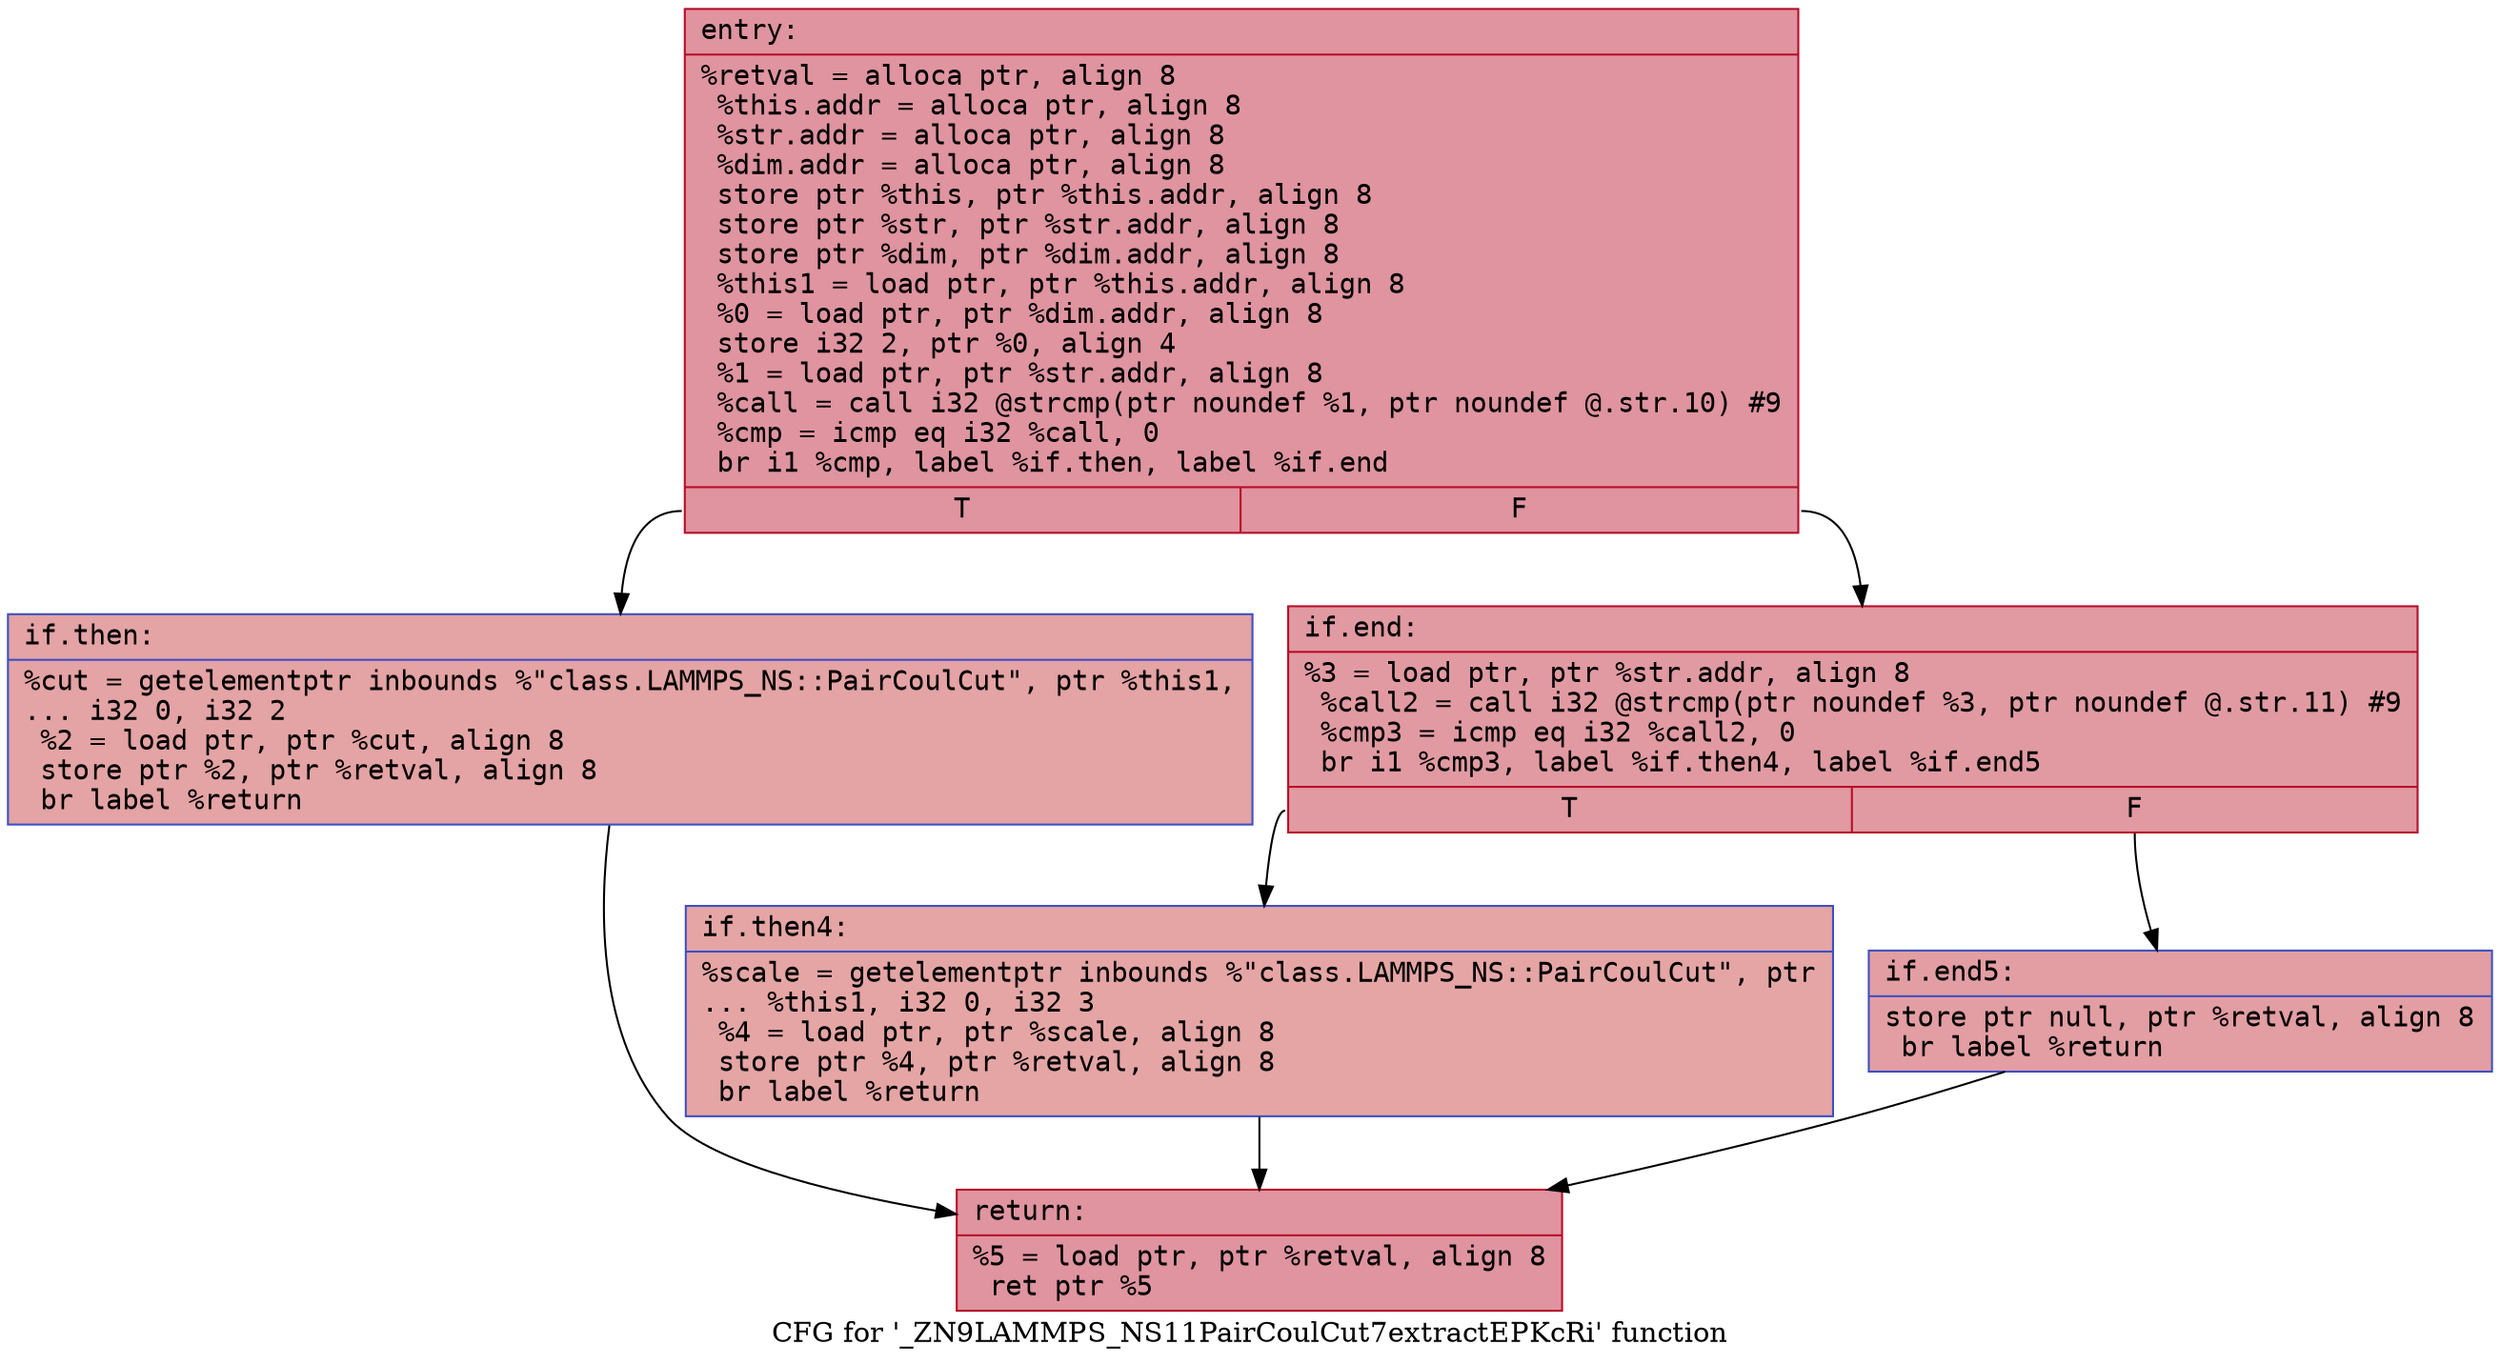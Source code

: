 digraph "CFG for '_ZN9LAMMPS_NS11PairCoulCut7extractEPKcRi' function" {
	label="CFG for '_ZN9LAMMPS_NS11PairCoulCut7extractEPKcRi' function";

	Node0x56011ec05850 [shape=record,color="#b70d28ff", style=filled, fillcolor="#b70d2870" fontname="Courier",label="{entry:\l|  %retval = alloca ptr, align 8\l  %this.addr = alloca ptr, align 8\l  %str.addr = alloca ptr, align 8\l  %dim.addr = alloca ptr, align 8\l  store ptr %this, ptr %this.addr, align 8\l  store ptr %str, ptr %str.addr, align 8\l  store ptr %dim, ptr %dim.addr, align 8\l  %this1 = load ptr, ptr %this.addr, align 8\l  %0 = load ptr, ptr %dim.addr, align 8\l  store i32 2, ptr %0, align 4\l  %1 = load ptr, ptr %str.addr, align 8\l  %call = call i32 @strcmp(ptr noundef %1, ptr noundef @.str.10) #9\l  %cmp = icmp eq i32 %call, 0\l  br i1 %cmp, label %if.then, label %if.end\l|{<s0>T|<s1>F}}"];
	Node0x56011ec05850:s0 -> Node0x56011ec06110[tooltip="entry -> if.then\nProbability 37.50%" ];
	Node0x56011ec05850:s1 -> Node0x56011ec06180[tooltip="entry -> if.end\nProbability 62.50%" ];
	Node0x56011ec06110 [shape=record,color="#3d50c3ff", style=filled, fillcolor="#c32e3170" fontname="Courier",label="{if.then:\l|  %cut = getelementptr inbounds %\"class.LAMMPS_NS::PairCoulCut\", ptr %this1,\l... i32 0, i32 2\l  %2 = load ptr, ptr %cut, align 8\l  store ptr %2, ptr %retval, align 8\l  br label %return\l}"];
	Node0x56011ec06110 -> Node0x56011ec06570[tooltip="if.then -> return\nProbability 100.00%" ];
	Node0x56011ec06180 [shape=record,color="#b70d28ff", style=filled, fillcolor="#bb1b2c70" fontname="Courier",label="{if.end:\l|  %3 = load ptr, ptr %str.addr, align 8\l  %call2 = call i32 @strcmp(ptr noundef %3, ptr noundef @.str.11) #9\l  %cmp3 = icmp eq i32 %call2, 0\l  br i1 %cmp3, label %if.then4, label %if.end5\l|{<s0>T|<s1>F}}"];
	Node0x56011ec06180:s0 -> Node0x56011ec068d0[tooltip="if.end -> if.then4\nProbability 37.50%" ];
	Node0x56011ec06180:s1 -> Node0x56011ec06950[tooltip="if.end -> if.end5\nProbability 62.50%" ];
	Node0x56011ec068d0 [shape=record,color="#3d50c3ff", style=filled, fillcolor="#c5333470" fontname="Courier",label="{if.then4:\l|  %scale = getelementptr inbounds %\"class.LAMMPS_NS::PairCoulCut\", ptr\l... %this1, i32 0, i32 3\l  %4 = load ptr, ptr %scale, align 8\l  store ptr %4, ptr %retval, align 8\l  br label %return\l}"];
	Node0x56011ec068d0 -> Node0x56011ec06570[tooltip="if.then4 -> return\nProbability 100.00%" ];
	Node0x56011ec06950 [shape=record,color="#3d50c3ff", style=filled, fillcolor="#be242e70" fontname="Courier",label="{if.end5:\l|  store ptr null, ptr %retval, align 8\l  br label %return\l}"];
	Node0x56011ec06950 -> Node0x56011ec06570[tooltip="if.end5 -> return\nProbability 100.00%" ];
	Node0x56011ec06570 [shape=record,color="#b70d28ff", style=filled, fillcolor="#b70d2870" fontname="Courier",label="{return:\l|  %5 = load ptr, ptr %retval, align 8\l  ret ptr %5\l}"];
}
